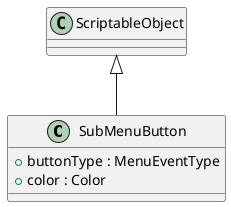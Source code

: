 @startuml
class SubMenuButton {
    + buttonType : MenuEventType
    + color : Color
}
ScriptableObject <|-- SubMenuButton
@enduml

